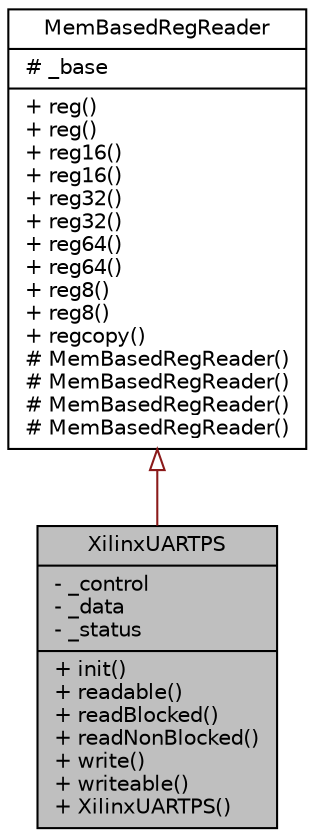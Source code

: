 digraph "XilinxUARTPS"
{
  edge [fontname="Helvetica",fontsize="10",labelfontname="Helvetica",labelfontsize="10"];
  node [fontname="Helvetica",fontsize="10",shape=record];
  Node1085 [label="{XilinxUARTPS\n|- _control\l- _data\l- _status\l|+ init()\l+ readable()\l+ readBlocked()\l+ readNonBlocked()\l+ write()\l+ writeable()\l+ XilinxUARTPS()\l}",height=0.2,width=0.4,color="black", fillcolor="grey75", style="filled", fontcolor="black"];
  Node1086 -> Node1085 [dir="back",color="firebrick4",fontsize="10",style="solid",arrowtail="onormal",fontname="Helvetica"];
  Node1086 [label="{MemBasedRegReader\n|# _base\l|+ reg()\l+ reg()\l+ reg16()\l+ reg16()\l+ reg32()\l+ reg32()\l+ reg64()\l+ reg64()\l+ reg8()\l+ reg8()\l+ regcopy()\l# MemBasedRegReader()\l# MemBasedRegReader()\l# MemBasedRegReader()\l# MemBasedRegReader()\l}",height=0.2,width=0.4,color="black", fillcolor="white", style="filled",URL="$dd/d17/class_mem_based_reg_reader.html"];
}
